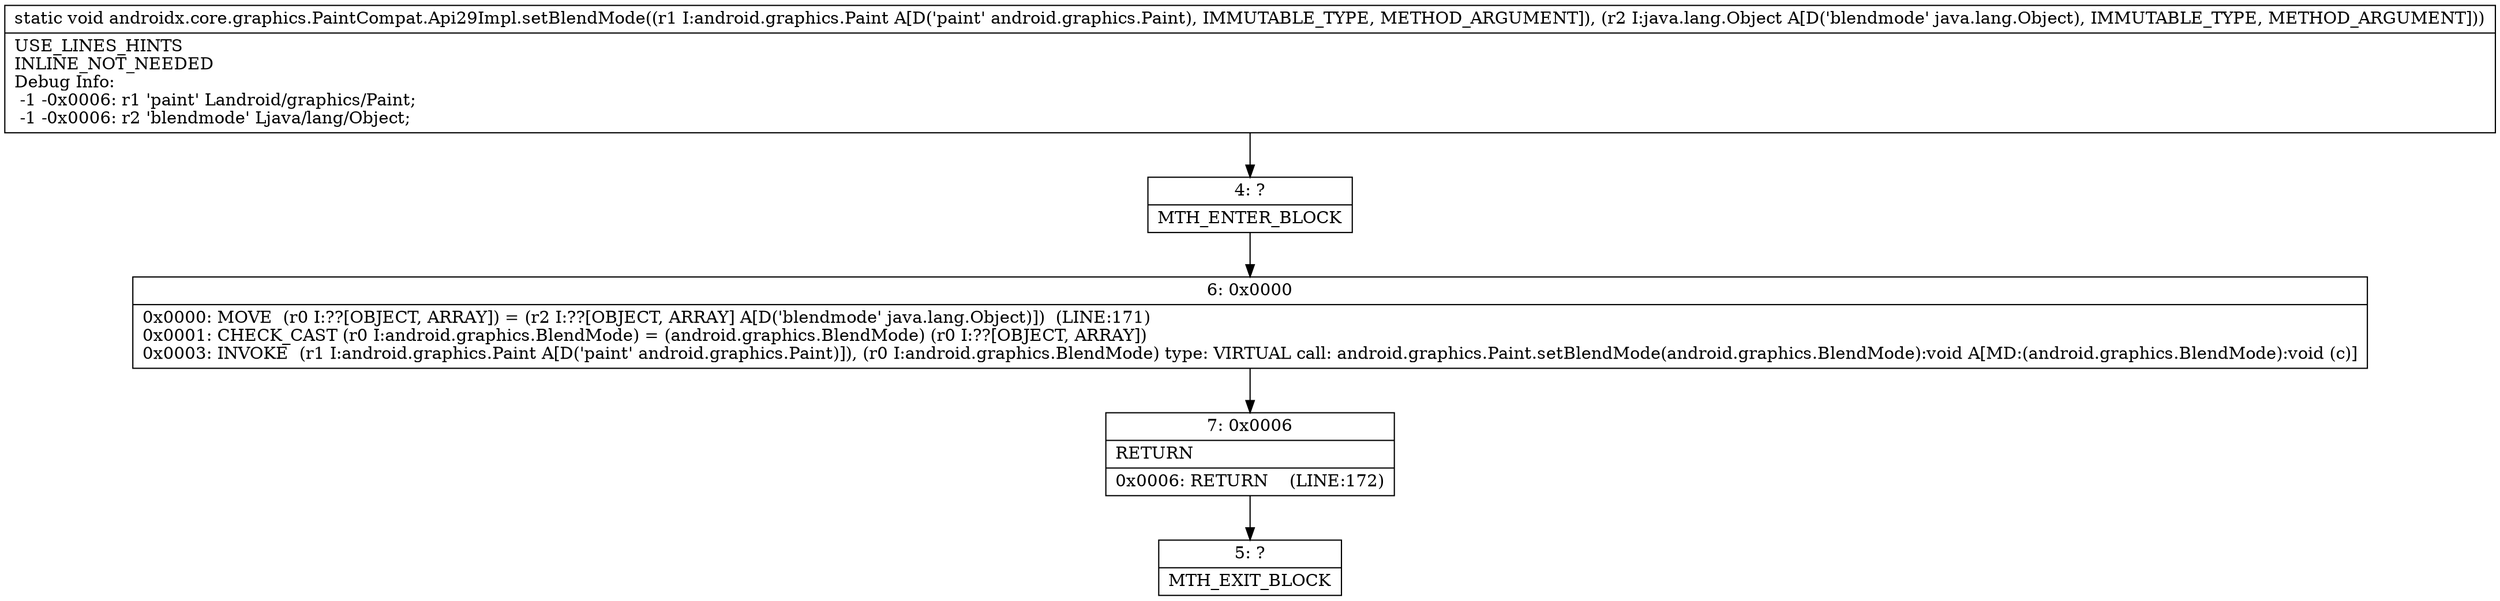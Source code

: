 digraph "CFG forandroidx.core.graphics.PaintCompat.Api29Impl.setBlendMode(Landroid\/graphics\/Paint;Ljava\/lang\/Object;)V" {
Node_4 [shape=record,label="{4\:\ ?|MTH_ENTER_BLOCK\l}"];
Node_6 [shape=record,label="{6\:\ 0x0000|0x0000: MOVE  (r0 I:??[OBJECT, ARRAY]) = (r2 I:??[OBJECT, ARRAY] A[D('blendmode' java.lang.Object)])  (LINE:171)\l0x0001: CHECK_CAST (r0 I:android.graphics.BlendMode) = (android.graphics.BlendMode) (r0 I:??[OBJECT, ARRAY]) \l0x0003: INVOKE  (r1 I:android.graphics.Paint A[D('paint' android.graphics.Paint)]), (r0 I:android.graphics.BlendMode) type: VIRTUAL call: android.graphics.Paint.setBlendMode(android.graphics.BlendMode):void A[MD:(android.graphics.BlendMode):void (c)]\l}"];
Node_7 [shape=record,label="{7\:\ 0x0006|RETURN\l|0x0006: RETURN    (LINE:172)\l}"];
Node_5 [shape=record,label="{5\:\ ?|MTH_EXIT_BLOCK\l}"];
MethodNode[shape=record,label="{static void androidx.core.graphics.PaintCompat.Api29Impl.setBlendMode((r1 I:android.graphics.Paint A[D('paint' android.graphics.Paint), IMMUTABLE_TYPE, METHOD_ARGUMENT]), (r2 I:java.lang.Object A[D('blendmode' java.lang.Object), IMMUTABLE_TYPE, METHOD_ARGUMENT]))  | USE_LINES_HINTS\lINLINE_NOT_NEEDED\lDebug Info:\l  \-1 \-0x0006: r1 'paint' Landroid\/graphics\/Paint;\l  \-1 \-0x0006: r2 'blendmode' Ljava\/lang\/Object;\l}"];
MethodNode -> Node_4;Node_4 -> Node_6;
Node_6 -> Node_7;
Node_7 -> Node_5;
}


